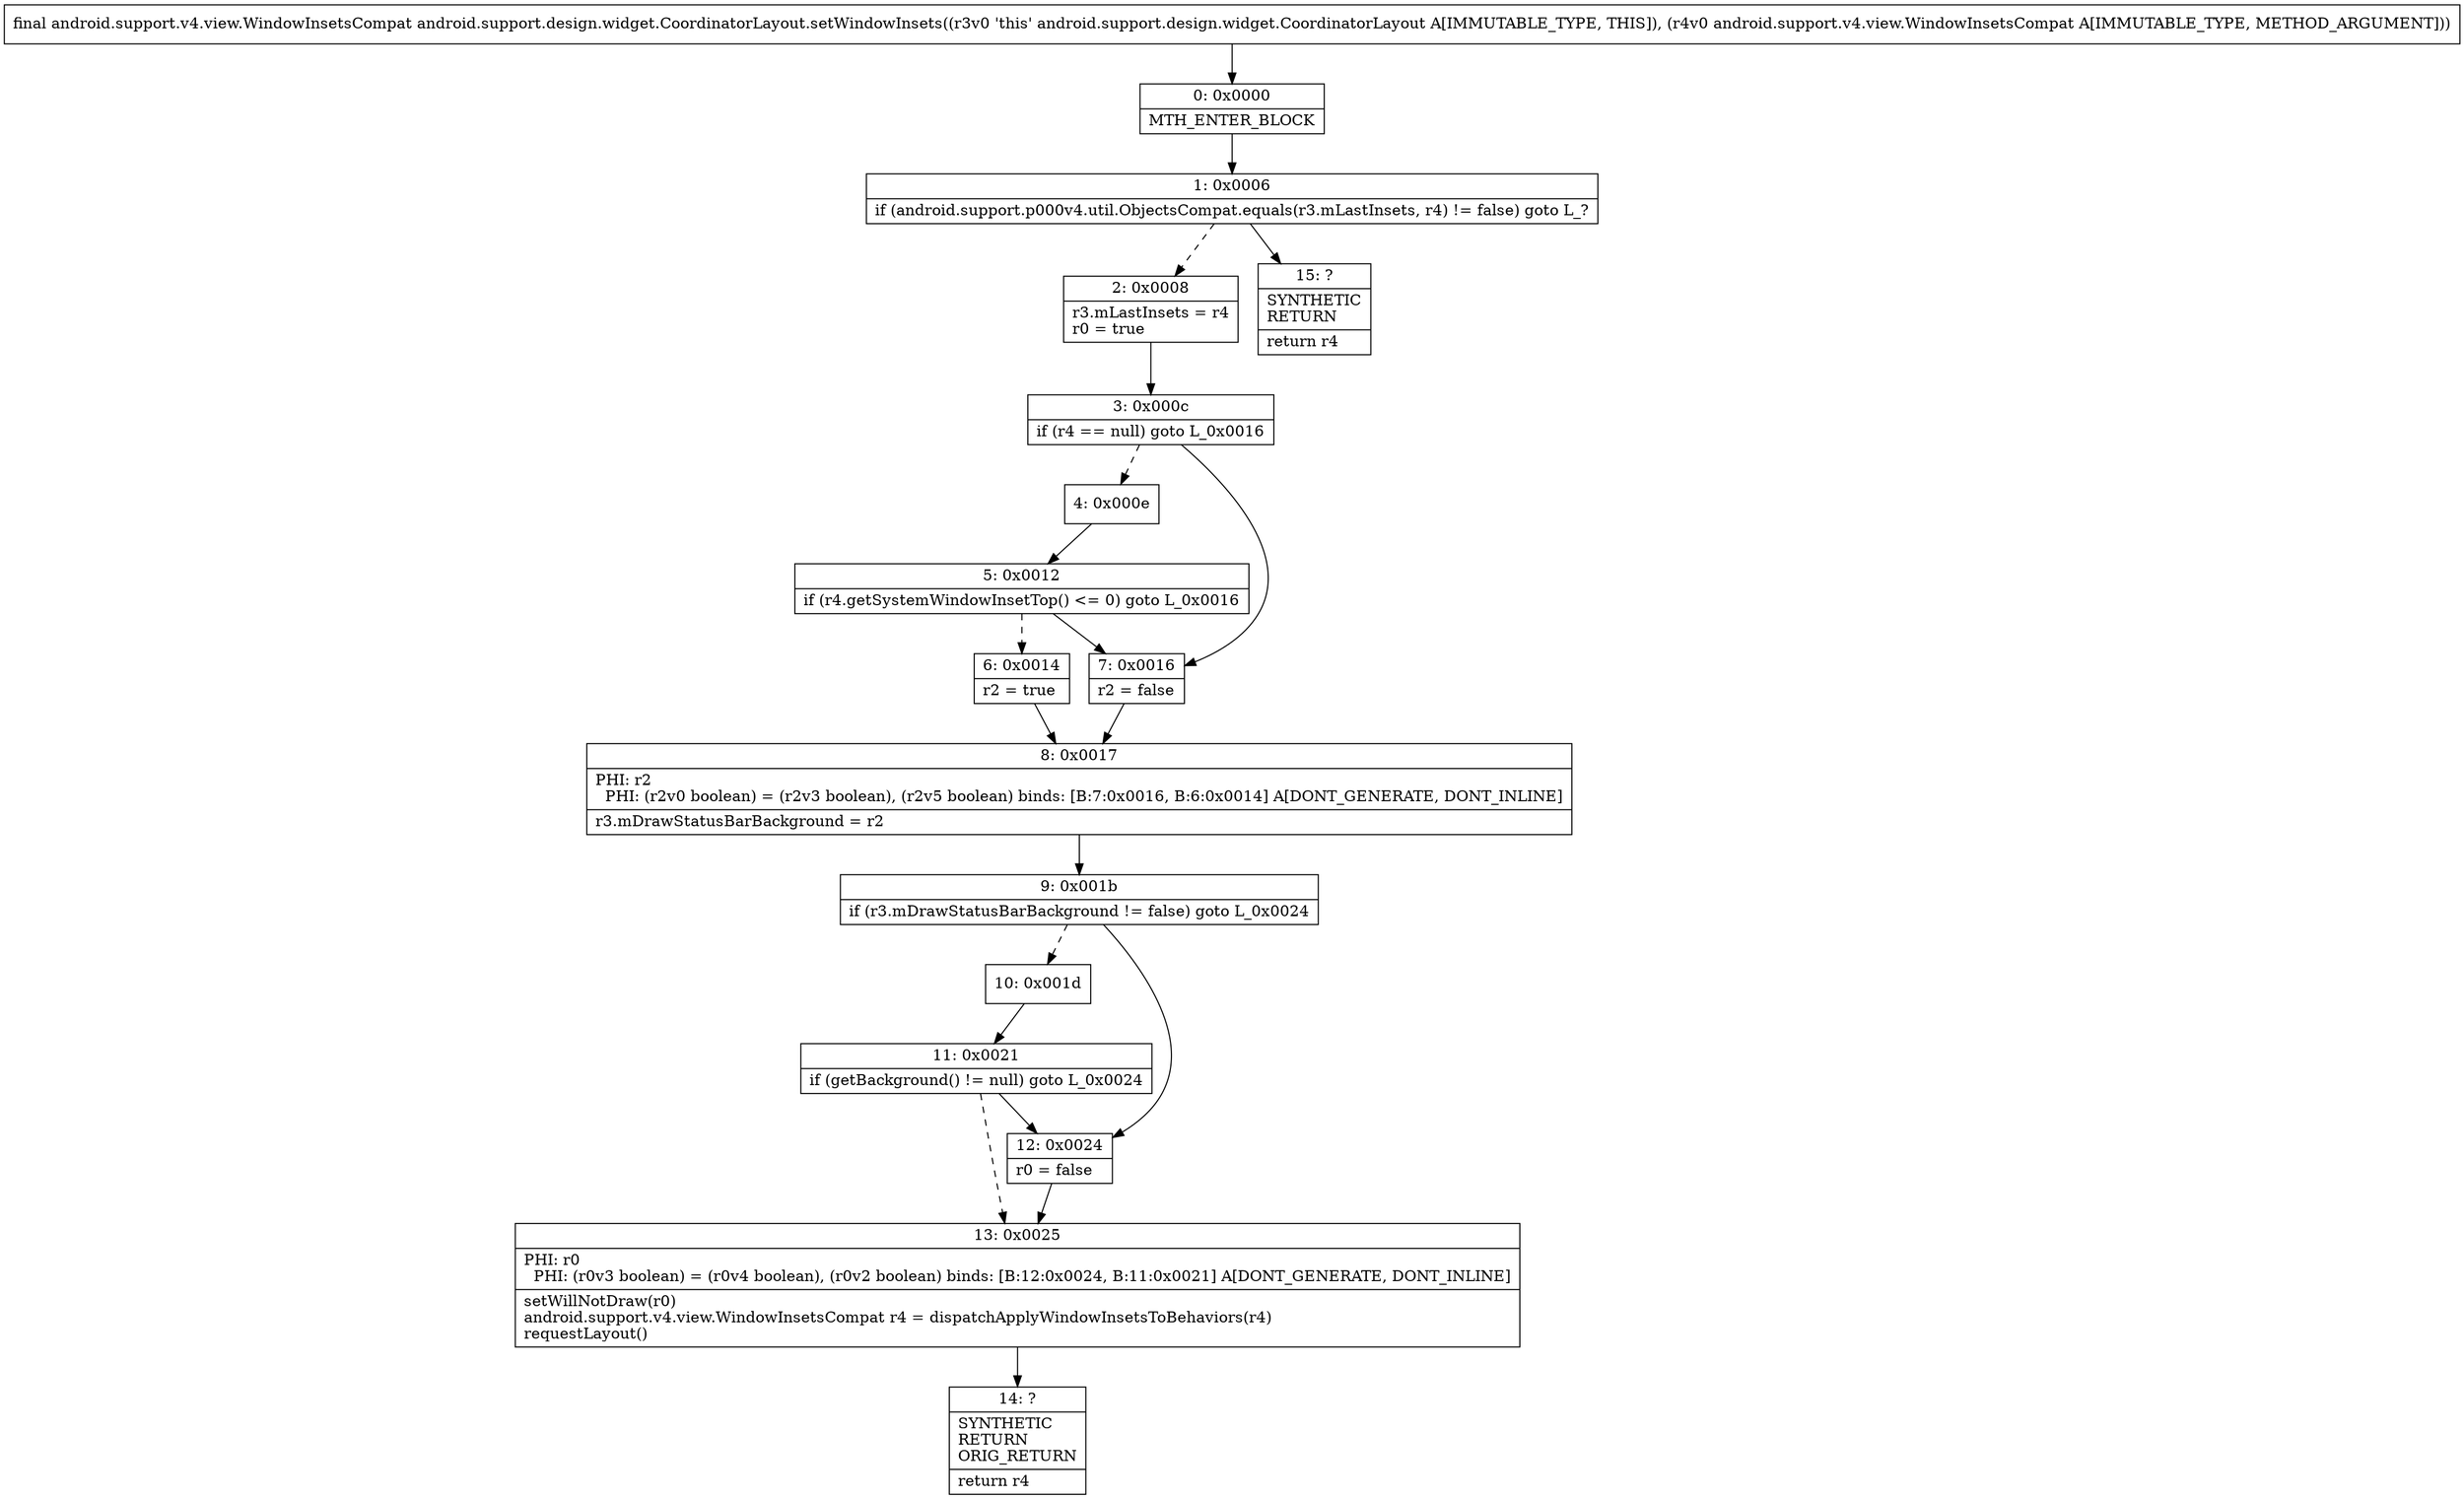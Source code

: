 digraph "CFG forandroid.support.design.widget.CoordinatorLayout.setWindowInsets(Landroid\/support\/v4\/view\/WindowInsetsCompat;)Landroid\/support\/v4\/view\/WindowInsetsCompat;" {
Node_0 [shape=record,label="{0\:\ 0x0000|MTH_ENTER_BLOCK\l}"];
Node_1 [shape=record,label="{1\:\ 0x0006|if (android.support.p000v4.util.ObjectsCompat.equals(r3.mLastInsets, r4) != false) goto L_?\l}"];
Node_2 [shape=record,label="{2\:\ 0x0008|r3.mLastInsets = r4\lr0 = true\l}"];
Node_3 [shape=record,label="{3\:\ 0x000c|if (r4 == null) goto L_0x0016\l}"];
Node_4 [shape=record,label="{4\:\ 0x000e}"];
Node_5 [shape=record,label="{5\:\ 0x0012|if (r4.getSystemWindowInsetTop() \<= 0) goto L_0x0016\l}"];
Node_6 [shape=record,label="{6\:\ 0x0014|r2 = true\l}"];
Node_7 [shape=record,label="{7\:\ 0x0016|r2 = false\l}"];
Node_8 [shape=record,label="{8\:\ 0x0017|PHI: r2 \l  PHI: (r2v0 boolean) = (r2v3 boolean), (r2v5 boolean) binds: [B:7:0x0016, B:6:0x0014] A[DONT_GENERATE, DONT_INLINE]\l|r3.mDrawStatusBarBackground = r2\l}"];
Node_9 [shape=record,label="{9\:\ 0x001b|if (r3.mDrawStatusBarBackground != false) goto L_0x0024\l}"];
Node_10 [shape=record,label="{10\:\ 0x001d}"];
Node_11 [shape=record,label="{11\:\ 0x0021|if (getBackground() != null) goto L_0x0024\l}"];
Node_12 [shape=record,label="{12\:\ 0x0024|r0 = false\l}"];
Node_13 [shape=record,label="{13\:\ 0x0025|PHI: r0 \l  PHI: (r0v3 boolean) = (r0v4 boolean), (r0v2 boolean) binds: [B:12:0x0024, B:11:0x0021] A[DONT_GENERATE, DONT_INLINE]\l|setWillNotDraw(r0)\landroid.support.v4.view.WindowInsetsCompat r4 = dispatchApplyWindowInsetsToBehaviors(r4)\lrequestLayout()\l}"];
Node_14 [shape=record,label="{14\:\ ?|SYNTHETIC\lRETURN\lORIG_RETURN\l|return r4\l}"];
Node_15 [shape=record,label="{15\:\ ?|SYNTHETIC\lRETURN\l|return r4\l}"];
MethodNode[shape=record,label="{final android.support.v4.view.WindowInsetsCompat android.support.design.widget.CoordinatorLayout.setWindowInsets((r3v0 'this' android.support.design.widget.CoordinatorLayout A[IMMUTABLE_TYPE, THIS]), (r4v0 android.support.v4.view.WindowInsetsCompat A[IMMUTABLE_TYPE, METHOD_ARGUMENT])) }"];
MethodNode -> Node_0;
Node_0 -> Node_1;
Node_1 -> Node_2[style=dashed];
Node_1 -> Node_15;
Node_2 -> Node_3;
Node_3 -> Node_4[style=dashed];
Node_3 -> Node_7;
Node_4 -> Node_5;
Node_5 -> Node_6[style=dashed];
Node_5 -> Node_7;
Node_6 -> Node_8;
Node_7 -> Node_8;
Node_8 -> Node_9;
Node_9 -> Node_10[style=dashed];
Node_9 -> Node_12;
Node_10 -> Node_11;
Node_11 -> Node_12;
Node_11 -> Node_13[style=dashed];
Node_12 -> Node_13;
Node_13 -> Node_14;
}

